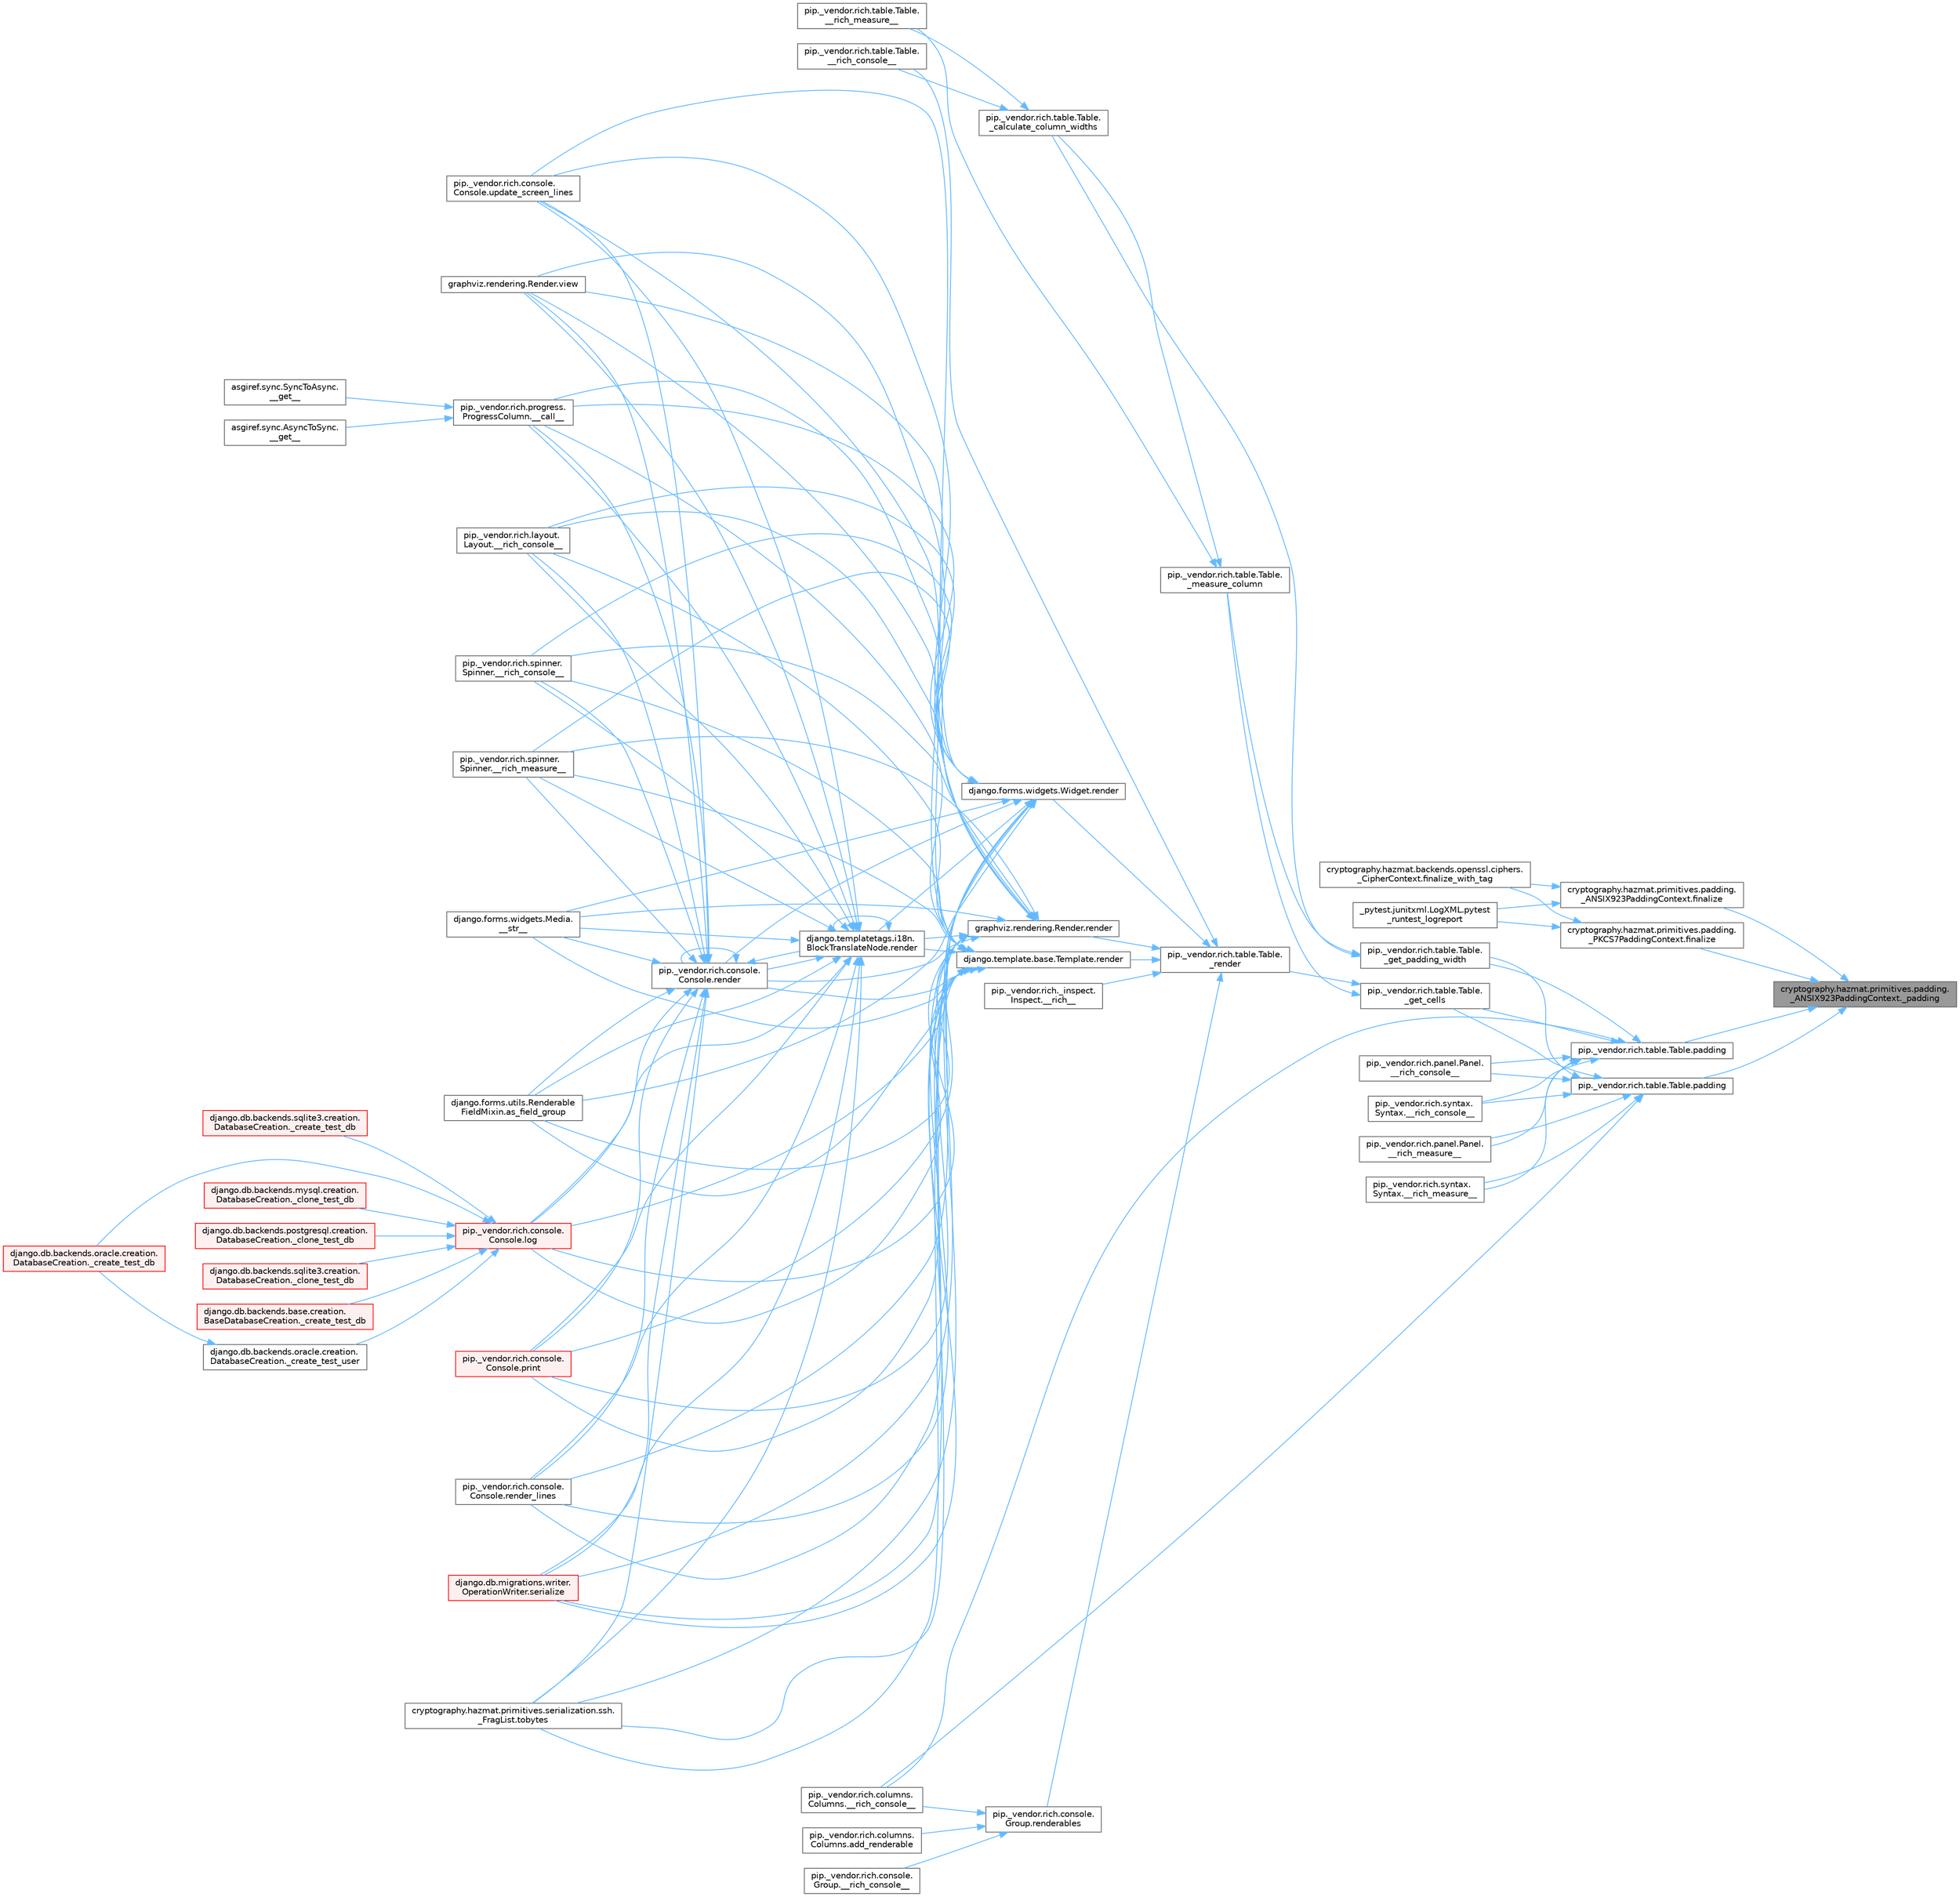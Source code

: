 digraph "cryptography.hazmat.primitives.padding._ANSIX923PaddingContext._padding"
{
 // LATEX_PDF_SIZE
  bgcolor="transparent";
  edge [fontname=Helvetica,fontsize=10,labelfontname=Helvetica,labelfontsize=10];
  node [fontname=Helvetica,fontsize=10,shape=box,height=0.2,width=0.4];
  rankdir="RL";
  Node1 [id="Node000001",label="cryptography.hazmat.primitives.padding.\l_ANSIX923PaddingContext._padding",height=0.2,width=0.4,color="gray40", fillcolor="grey60", style="filled", fontcolor="black",tooltip=" "];
  Node1 -> Node2 [id="edge1_Node000001_Node000002",dir="back",color="steelblue1",style="solid",tooltip=" "];
  Node2 [id="Node000002",label="cryptography.hazmat.primitives.padding.\l_ANSIX923PaddingContext.finalize",height=0.2,width=0.4,color="grey40", fillcolor="white", style="filled",URL="$classcryptography_1_1hazmat_1_1primitives_1_1padding_1_1___a_n_s_i_x923_padding_context.html#a97148e5787bf477a0958710d9bc8624e",tooltip=" "];
  Node2 -> Node3 [id="edge2_Node000002_Node000003",dir="back",color="steelblue1",style="solid",tooltip=" "];
  Node3 [id="Node000003",label="cryptography.hazmat.backends.openssl.ciphers.\l_CipherContext.finalize_with_tag",height=0.2,width=0.4,color="grey40", fillcolor="white", style="filled",URL="$classcryptography_1_1hazmat_1_1backends_1_1openssl_1_1ciphers_1_1___cipher_context.html#aae08819b6b72f78215e57f1365a034af",tooltip=" "];
  Node2 -> Node4 [id="edge3_Node000002_Node000004",dir="back",color="steelblue1",style="solid",tooltip=" "];
  Node4 [id="Node000004",label="_pytest.junitxml.LogXML.pytest\l_runtest_logreport",height=0.2,width=0.4,color="grey40", fillcolor="white", style="filled",URL="$class__pytest_1_1junitxml_1_1_log_x_m_l.html#aff5cb9810fd4071387c7b1b8ce408b5f",tooltip=" "];
  Node1 -> Node5 [id="edge4_Node000001_Node000005",dir="back",color="steelblue1",style="solid",tooltip=" "];
  Node5 [id="Node000005",label="cryptography.hazmat.primitives.padding.\l_PKCS7PaddingContext.finalize",height=0.2,width=0.4,color="grey40", fillcolor="white", style="filled",URL="$classcryptography_1_1hazmat_1_1primitives_1_1padding_1_1___p_k_c_s7_padding_context.html#a2881fe88b78a27da2f0cf001ee388b67",tooltip=" "];
  Node5 -> Node3 [id="edge5_Node000005_Node000003",dir="back",color="steelblue1",style="solid",tooltip=" "];
  Node5 -> Node4 [id="edge6_Node000005_Node000004",dir="back",color="steelblue1",style="solid",tooltip=" "];
  Node1 -> Node6 [id="edge7_Node000001_Node000006",dir="back",color="steelblue1",style="solid",tooltip=" "];
  Node6 [id="Node000006",label="pip._vendor.rich.table.Table.padding",height=0.2,width=0.4,color="grey40", fillcolor="white", style="filled",URL="$classpip_1_1__vendor_1_1rich_1_1table_1_1_table.html#a62d6f94f283bd96d4d7d97fa78803afc",tooltip=" "];
  Node6 -> Node7 [id="edge8_Node000006_Node000007",dir="back",color="steelblue1",style="solid",tooltip=" "];
  Node7 [id="Node000007",label="pip._vendor.rich.columns.\lColumns.__rich_console__",height=0.2,width=0.4,color="grey40", fillcolor="white", style="filled",URL="$classpip_1_1__vendor_1_1rich_1_1columns_1_1_columns.html#aaae297ec38827f15d1d15327be4e4a12",tooltip=" "];
  Node6 -> Node8 [id="edge9_Node000006_Node000008",dir="back",color="steelblue1",style="solid",tooltip=" "];
  Node8 [id="Node000008",label="pip._vendor.rich.panel.Panel.\l__rich_console__",height=0.2,width=0.4,color="grey40", fillcolor="white", style="filled",URL="$classpip_1_1__vendor_1_1rich_1_1panel_1_1_panel.html#a6c612abd2dc827e0625fba926d709fb6",tooltip=" "];
  Node6 -> Node9 [id="edge10_Node000006_Node000009",dir="back",color="steelblue1",style="solid",tooltip=" "];
  Node9 [id="Node000009",label="pip._vendor.rich.syntax.\lSyntax.__rich_console__",height=0.2,width=0.4,color="grey40", fillcolor="white", style="filled",URL="$classpip_1_1__vendor_1_1rich_1_1syntax_1_1_syntax.html#a7a3533316eeb2c8f52d8d1b48d8c6a15",tooltip=" "];
  Node6 -> Node10 [id="edge11_Node000006_Node000010",dir="back",color="steelblue1",style="solid",tooltip=" "];
  Node10 [id="Node000010",label="pip._vendor.rich.panel.Panel.\l__rich_measure__",height=0.2,width=0.4,color="grey40", fillcolor="white", style="filled",URL="$classpip_1_1__vendor_1_1rich_1_1panel_1_1_panel.html#afe0c3ee9c576add635acabbcabd69263",tooltip=" "];
  Node6 -> Node11 [id="edge12_Node000006_Node000011",dir="back",color="steelblue1",style="solid",tooltip=" "];
  Node11 [id="Node000011",label="pip._vendor.rich.syntax.\lSyntax.__rich_measure__",height=0.2,width=0.4,color="grey40", fillcolor="white", style="filled",URL="$classpip_1_1__vendor_1_1rich_1_1syntax_1_1_syntax.html#a0766dabe695b51e3072f93e552c0cc6a",tooltip=" "];
  Node6 -> Node12 [id="edge13_Node000006_Node000012",dir="back",color="steelblue1",style="solid",tooltip=" "];
  Node12 [id="Node000012",label="pip._vendor.rich.table.Table.\l_get_cells",height=0.2,width=0.4,color="grey40", fillcolor="white", style="filled",URL="$classpip_1_1__vendor_1_1rich_1_1table_1_1_table.html#a5e076732d70beb425933256f2cb43aed",tooltip=" "];
  Node12 -> Node13 [id="edge14_Node000012_Node000013",dir="back",color="steelblue1",style="solid",tooltip=" "];
  Node13 [id="Node000013",label="pip._vendor.rich.table.Table.\l_measure_column",height=0.2,width=0.4,color="grey40", fillcolor="white", style="filled",URL="$classpip_1_1__vendor_1_1rich_1_1table_1_1_table.html#a54cd19e38d0512a7763e4ff76f2d2bb3",tooltip=" "];
  Node13 -> Node14 [id="edge15_Node000013_Node000014",dir="back",color="steelblue1",style="solid",tooltip=" "];
  Node14 [id="Node000014",label="pip._vendor.rich.table.Table.\l__rich_measure__",height=0.2,width=0.4,color="grey40", fillcolor="white", style="filled",URL="$classpip_1_1__vendor_1_1rich_1_1table_1_1_table.html#afbe8586cf3a9614489b98d933209e565",tooltip=" "];
  Node13 -> Node15 [id="edge16_Node000013_Node000015",dir="back",color="steelblue1",style="solid",tooltip=" "];
  Node15 [id="Node000015",label="pip._vendor.rich.table.Table.\l_calculate_column_widths",height=0.2,width=0.4,color="grey40", fillcolor="white", style="filled",URL="$classpip_1_1__vendor_1_1rich_1_1table_1_1_table.html#adf63b859a06982f1fd9929c875f7ec87",tooltip=" "];
  Node15 -> Node16 [id="edge17_Node000015_Node000016",dir="back",color="steelblue1",style="solid",tooltip=" "];
  Node16 [id="Node000016",label="pip._vendor.rich.table.Table.\l__rich_console__",height=0.2,width=0.4,color="grey40", fillcolor="white", style="filled",URL="$classpip_1_1__vendor_1_1rich_1_1table_1_1_table.html#a2f2edbc2bf733432a76f68de9e1c2e62",tooltip=" "];
  Node15 -> Node14 [id="edge18_Node000015_Node000014",dir="back",color="steelblue1",style="solid",tooltip=" "];
  Node12 -> Node17 [id="edge19_Node000012_Node000017",dir="back",color="steelblue1",style="solid",tooltip=" "];
  Node17 [id="Node000017",label="pip._vendor.rich.table.Table.\l_render",height=0.2,width=0.4,color="grey40", fillcolor="white", style="filled",URL="$classpip_1_1__vendor_1_1rich_1_1table_1_1_table.html#a84063b329b88480f38f02ba7aabbbf4a",tooltip=" "];
  Node17 -> Node18 [id="edge20_Node000017_Node000018",dir="back",color="steelblue1",style="solid",tooltip=" "];
  Node18 [id="Node000018",label="pip._vendor.rich._inspect.\lInspect.__rich__",height=0.2,width=0.4,color="grey40", fillcolor="white", style="filled",URL="$classpip_1_1__vendor_1_1rich_1_1__inspect_1_1_inspect.html#a0b0d4a251462e02e3a981dab1b534825",tooltip=" "];
  Node17 -> Node16 [id="edge21_Node000017_Node000016",dir="back",color="steelblue1",style="solid",tooltip=" "];
  Node17 -> Node19 [id="edge22_Node000017_Node000019",dir="back",color="steelblue1",style="solid",tooltip=" "];
  Node19 [id="Node000019",label="django.forms.widgets.Widget.render",height=0.2,width=0.4,color="grey40", fillcolor="white", style="filled",URL="$classdjango_1_1forms_1_1widgets_1_1_widget.html#a972266d3972b64c404467dea8d6e2809",tooltip=" "];
  Node19 -> Node20 [id="edge23_Node000019_Node000020",dir="back",color="steelblue1",style="solid",tooltip=" "];
  Node20 [id="Node000020",label="pip._vendor.rich.progress.\lProgressColumn.__call__",height=0.2,width=0.4,color="grey40", fillcolor="white", style="filled",URL="$classpip_1_1__vendor_1_1rich_1_1progress_1_1_progress_column.html#ae0c399be74222f949edb0fa5324cf6ea",tooltip=" "];
  Node20 -> Node21 [id="edge24_Node000020_Node000021",dir="back",color="steelblue1",style="solid",tooltip=" "];
  Node21 [id="Node000021",label="asgiref.sync.AsyncToSync.\l__get__",height=0.2,width=0.4,color="grey40", fillcolor="white", style="filled",URL="$classasgiref_1_1sync_1_1_async_to_sync.html#a23e9ef7a73da98dad9e3f4e65846969b",tooltip=" "];
  Node20 -> Node22 [id="edge25_Node000020_Node000022",dir="back",color="steelblue1",style="solid",tooltip=" "];
  Node22 [id="Node000022",label="asgiref.sync.SyncToAsync.\l__get__",height=0.2,width=0.4,color="grey40", fillcolor="white", style="filled",URL="$classasgiref_1_1sync_1_1_sync_to_async.html#aebdfbe3f01079a529fd2f39810597381",tooltip=" "];
  Node19 -> Node23 [id="edge26_Node000019_Node000023",dir="back",color="steelblue1",style="solid",tooltip=" "];
  Node23 [id="Node000023",label="pip._vendor.rich.layout.\lLayout.__rich_console__",height=0.2,width=0.4,color="grey40", fillcolor="white", style="filled",URL="$classpip_1_1__vendor_1_1rich_1_1layout_1_1_layout.html#ac39cb3d17d2b0324ee1b0dada41a3ebd",tooltip=" "];
  Node19 -> Node24 [id="edge27_Node000019_Node000024",dir="back",color="steelblue1",style="solid",tooltip=" "];
  Node24 [id="Node000024",label="pip._vendor.rich.spinner.\lSpinner.__rich_console__",height=0.2,width=0.4,color="grey40", fillcolor="white", style="filled",URL="$classpip_1_1__vendor_1_1rich_1_1spinner_1_1_spinner.html#a6883d8dced19ac48d4dfc74f776357fd",tooltip=" "];
  Node19 -> Node25 [id="edge28_Node000019_Node000025",dir="back",color="steelblue1",style="solid",tooltip=" "];
  Node25 [id="Node000025",label="pip._vendor.rich.spinner.\lSpinner.__rich_measure__",height=0.2,width=0.4,color="grey40", fillcolor="white", style="filled",URL="$classpip_1_1__vendor_1_1rich_1_1spinner_1_1_spinner.html#a89745682c823c44a31bae8e8d07869f5",tooltip=" "];
  Node19 -> Node26 [id="edge29_Node000019_Node000026",dir="back",color="steelblue1",style="solid",tooltip=" "];
  Node26 [id="Node000026",label="django.forms.widgets.Media.\l__str__",height=0.2,width=0.4,color="grey40", fillcolor="white", style="filled",URL="$classdjango_1_1forms_1_1widgets_1_1_media.html#ae1651710548a7d9f14f036d035012d21",tooltip=" "];
  Node19 -> Node27 [id="edge30_Node000019_Node000027",dir="back",color="steelblue1",style="solid",tooltip=" "];
  Node27 [id="Node000027",label="django.forms.utils.Renderable\lFieldMixin.as_field_group",height=0.2,width=0.4,color="grey40", fillcolor="white", style="filled",URL="$classdjango_1_1forms_1_1utils_1_1_renderable_field_mixin.html#a1e9a1b4f790ea694431554267fd5d74c",tooltip=" "];
  Node19 -> Node28 [id="edge31_Node000019_Node000028",dir="back",color="steelblue1",style="solid",tooltip=" "];
  Node28 [id="Node000028",label="pip._vendor.rich.console.\lConsole.log",height=0.2,width=0.4,color="red", fillcolor="#FFF0F0", style="filled",URL="$classpip_1_1__vendor_1_1rich_1_1console_1_1_console.html#af9c77e39f9413fc2b134c60cfa23b0f1",tooltip=" "];
  Node28 -> Node29 [id="edge32_Node000028_Node000029",dir="back",color="steelblue1",style="solid",tooltip=" "];
  Node29 [id="Node000029",label="django.db.backends.mysql.creation.\lDatabaseCreation._clone_test_db",height=0.2,width=0.4,color="red", fillcolor="#FFF0F0", style="filled",URL="$classdjango_1_1db_1_1backends_1_1mysql_1_1creation_1_1_database_creation.html#ab4d99b6a9b6a81141d0fba9440d91619",tooltip=" "];
  Node28 -> Node31 [id="edge33_Node000028_Node000031",dir="back",color="steelblue1",style="solid",tooltip=" "];
  Node31 [id="Node000031",label="django.db.backends.postgresql.creation.\lDatabaseCreation._clone_test_db",height=0.2,width=0.4,color="red", fillcolor="#FFF0F0", style="filled",URL="$classdjango_1_1db_1_1backends_1_1postgresql_1_1creation_1_1_database_creation.html#ab57e8a2ba94a8a4888fd435036b4c322",tooltip=" "];
  Node28 -> Node32 [id="edge34_Node000028_Node000032",dir="back",color="steelblue1",style="solid",tooltip=" "];
  Node32 [id="Node000032",label="django.db.backends.sqlite3.creation.\lDatabaseCreation._clone_test_db",height=0.2,width=0.4,color="red", fillcolor="#FFF0F0", style="filled",URL="$classdjango_1_1db_1_1backends_1_1sqlite3_1_1creation_1_1_database_creation.html#a43a28bd11187e2b0677fd0be7643387b",tooltip=" "];
  Node28 -> Node33 [id="edge35_Node000028_Node000033",dir="back",color="steelblue1",style="solid",tooltip=" "];
  Node33 [id="Node000033",label="django.db.backends.base.creation.\lBaseDatabaseCreation._create_test_db",height=0.2,width=0.4,color="red", fillcolor="#FFF0F0", style="filled",URL="$classdjango_1_1db_1_1backends_1_1base_1_1creation_1_1_base_database_creation.html#a3782aff49b95503af2f0e518a10dc22d",tooltip=" "];
  Node28 -> Node35 [id="edge36_Node000028_Node000035",dir="back",color="steelblue1",style="solid",tooltip=" "];
  Node35 [id="Node000035",label="django.db.backends.oracle.creation.\lDatabaseCreation._create_test_db",height=0.2,width=0.4,color="red", fillcolor="#FFF0F0", style="filled",URL="$classdjango_1_1db_1_1backends_1_1oracle_1_1creation_1_1_database_creation.html#aea03f2099a0f6691226755c6b60c133f",tooltip=" "];
  Node28 -> Node36 [id="edge37_Node000028_Node000036",dir="back",color="steelblue1",style="solid",tooltip=" "];
  Node36 [id="Node000036",label="django.db.backends.sqlite3.creation.\lDatabaseCreation._create_test_db",height=0.2,width=0.4,color="red", fillcolor="#FFF0F0", style="filled",URL="$classdjango_1_1db_1_1backends_1_1sqlite3_1_1creation_1_1_database_creation.html#a67d2c057a1e604f78b379e63cd6bff28",tooltip=" "];
  Node28 -> Node37 [id="edge38_Node000028_Node000037",dir="back",color="steelblue1",style="solid",tooltip=" "];
  Node37 [id="Node000037",label="django.db.backends.oracle.creation.\lDatabaseCreation._create_test_user",height=0.2,width=0.4,color="grey40", fillcolor="white", style="filled",URL="$classdjango_1_1db_1_1backends_1_1oracle_1_1creation_1_1_database_creation.html#a59ea754a7f0af2c6d24086c033e1a0dd",tooltip=" "];
  Node37 -> Node35 [id="edge39_Node000037_Node000035",dir="back",color="steelblue1",style="solid",tooltip=" "];
  Node19 -> Node448 [id="edge40_Node000019_Node000448",dir="back",color="steelblue1",style="solid",tooltip=" "];
  Node448 [id="Node000448",label="pip._vendor.rich.console.\lConsole.print",height=0.2,width=0.4,color="red", fillcolor="#FFF0F0", style="filled",URL="$classpip_1_1__vendor_1_1rich_1_1console_1_1_console.html#af954370cdbb49236b597f2c11064549d",tooltip=" "];
  Node19 -> Node530 [id="edge41_Node000019_Node000530",dir="back",color="steelblue1",style="solid",tooltip=" "];
  Node530 [id="Node000530",label="django.templatetags.i18n.\lBlockTranslateNode.render",height=0.2,width=0.4,color="grey40", fillcolor="white", style="filled",URL="$classdjango_1_1templatetags_1_1i18n_1_1_block_translate_node.html#aaf05bebfd02c1c4b676387ada0357832",tooltip=" "];
  Node530 -> Node20 [id="edge42_Node000530_Node000020",dir="back",color="steelblue1",style="solid",tooltip=" "];
  Node530 -> Node23 [id="edge43_Node000530_Node000023",dir="back",color="steelblue1",style="solid",tooltip=" "];
  Node530 -> Node24 [id="edge44_Node000530_Node000024",dir="back",color="steelblue1",style="solid",tooltip=" "];
  Node530 -> Node25 [id="edge45_Node000530_Node000025",dir="back",color="steelblue1",style="solid",tooltip=" "];
  Node530 -> Node26 [id="edge46_Node000530_Node000026",dir="back",color="steelblue1",style="solid",tooltip=" "];
  Node530 -> Node27 [id="edge47_Node000530_Node000027",dir="back",color="steelblue1",style="solid",tooltip=" "];
  Node530 -> Node28 [id="edge48_Node000530_Node000028",dir="back",color="steelblue1",style="solid",tooltip=" "];
  Node530 -> Node448 [id="edge49_Node000530_Node000448",dir="back",color="steelblue1",style="solid",tooltip=" "];
  Node530 -> Node530 [id="edge50_Node000530_Node000530",dir="back",color="steelblue1",style="solid",tooltip=" "];
  Node530 -> Node531 [id="edge51_Node000530_Node000531",dir="back",color="steelblue1",style="solid",tooltip=" "];
  Node531 [id="Node000531",label="pip._vendor.rich.console.\lConsole.render",height=0.2,width=0.4,color="grey40", fillcolor="white", style="filled",URL="$classpip_1_1__vendor_1_1rich_1_1console_1_1_console.html#a9551b8254c573105adde80622393a938",tooltip=" "];
  Node531 -> Node20 [id="edge52_Node000531_Node000020",dir="back",color="steelblue1",style="solid",tooltip=" "];
  Node531 -> Node23 [id="edge53_Node000531_Node000023",dir="back",color="steelblue1",style="solid",tooltip=" "];
  Node531 -> Node24 [id="edge54_Node000531_Node000024",dir="back",color="steelblue1",style="solid",tooltip=" "];
  Node531 -> Node25 [id="edge55_Node000531_Node000025",dir="back",color="steelblue1",style="solid",tooltip=" "];
  Node531 -> Node26 [id="edge56_Node000531_Node000026",dir="back",color="steelblue1",style="solid",tooltip=" "];
  Node531 -> Node27 [id="edge57_Node000531_Node000027",dir="back",color="steelblue1",style="solid",tooltip=" "];
  Node531 -> Node28 [id="edge58_Node000531_Node000028",dir="back",color="steelblue1",style="solid",tooltip=" "];
  Node531 -> Node448 [id="edge59_Node000531_Node000448",dir="back",color="steelblue1",style="solid",tooltip=" "];
  Node531 -> Node530 [id="edge60_Node000531_Node000530",dir="back",color="steelblue1",style="solid",tooltip=" "];
  Node531 -> Node531 [id="edge61_Node000531_Node000531",dir="back",color="steelblue1",style="solid",tooltip=" "];
  Node531 -> Node532 [id="edge62_Node000531_Node000532",dir="back",color="steelblue1",style="solid",tooltip=" "];
  Node532 [id="Node000532",label="pip._vendor.rich.console.\lConsole.render_lines",height=0.2,width=0.4,color="grey40", fillcolor="white", style="filled",URL="$classpip_1_1__vendor_1_1rich_1_1console_1_1_console.html#a5818808a49db20c5bee6986425f96f14",tooltip=" "];
  Node531 -> Node533 [id="edge63_Node000531_Node000533",dir="back",color="steelblue1",style="solid",tooltip=" "];
  Node533 [id="Node000533",label="django.db.migrations.writer.\lOperationWriter.serialize",height=0.2,width=0.4,color="red", fillcolor="#FFF0F0", style="filled",URL="$classdjango_1_1db_1_1migrations_1_1writer_1_1_operation_writer.html#a866e8d13e1c54a35d74e9a6b0383b2f8",tooltip=" "];
  Node531 -> Node603 [id="edge64_Node000531_Node000603",dir="back",color="steelblue1",style="solid",tooltip=" "];
  Node603 [id="Node000603",label="cryptography.hazmat.primitives.serialization.ssh.\l_FragList.tobytes",height=0.2,width=0.4,color="grey40", fillcolor="white", style="filled",URL="$classcryptography_1_1hazmat_1_1primitives_1_1serialization_1_1ssh_1_1___frag_list.html#a195dd4e7c741624829a13af53fa3de38",tooltip=" "];
  Node531 -> Node604 [id="edge65_Node000531_Node000604",dir="back",color="steelblue1",style="solid",tooltip=" "];
  Node604 [id="Node000604",label="pip._vendor.rich.console.\lConsole.update_screen_lines",height=0.2,width=0.4,color="grey40", fillcolor="white", style="filled",URL="$classpip_1_1__vendor_1_1rich_1_1console_1_1_console.html#a21cfe5af86ec7533f23d45fe2969817e",tooltip=" "];
  Node531 -> Node605 [id="edge66_Node000531_Node000605",dir="back",color="steelblue1",style="solid",tooltip=" "];
  Node605 [id="Node000605",label="graphviz.rendering.Render.view",height=0.2,width=0.4,color="grey40", fillcolor="white", style="filled",URL="$classgraphviz_1_1rendering_1_1_render.html#a53169c422996b9a7e92b5580c13914e2",tooltip=" "];
  Node530 -> Node532 [id="edge67_Node000530_Node000532",dir="back",color="steelblue1",style="solid",tooltip=" "];
  Node530 -> Node533 [id="edge68_Node000530_Node000533",dir="back",color="steelblue1",style="solid",tooltip=" "];
  Node530 -> Node603 [id="edge69_Node000530_Node000603",dir="back",color="steelblue1",style="solid",tooltip=" "];
  Node530 -> Node604 [id="edge70_Node000530_Node000604",dir="back",color="steelblue1",style="solid",tooltip=" "];
  Node530 -> Node605 [id="edge71_Node000530_Node000605",dir="back",color="steelblue1",style="solid",tooltip=" "];
  Node19 -> Node531 [id="edge72_Node000019_Node000531",dir="back",color="steelblue1",style="solid",tooltip=" "];
  Node19 -> Node532 [id="edge73_Node000019_Node000532",dir="back",color="steelblue1",style="solid",tooltip=" "];
  Node19 -> Node533 [id="edge74_Node000019_Node000533",dir="back",color="steelblue1",style="solid",tooltip=" "];
  Node19 -> Node603 [id="edge75_Node000019_Node000603",dir="back",color="steelblue1",style="solid",tooltip=" "];
  Node19 -> Node604 [id="edge76_Node000019_Node000604",dir="back",color="steelblue1",style="solid",tooltip=" "];
  Node19 -> Node605 [id="edge77_Node000019_Node000605",dir="back",color="steelblue1",style="solid",tooltip=" "];
  Node17 -> Node602 [id="edge78_Node000017_Node000602",dir="back",color="steelblue1",style="solid",tooltip=" "];
  Node602 [id="Node000602",label="django.template.base.Template.render",height=0.2,width=0.4,color="grey40", fillcolor="white", style="filled",URL="$classdjango_1_1template_1_1base_1_1_template.html#abe9da3fa5f3e752f185c33415a9e785a",tooltip=" "];
  Node602 -> Node20 [id="edge79_Node000602_Node000020",dir="back",color="steelblue1",style="solid",tooltip=" "];
  Node602 -> Node23 [id="edge80_Node000602_Node000023",dir="back",color="steelblue1",style="solid",tooltip=" "];
  Node602 -> Node24 [id="edge81_Node000602_Node000024",dir="back",color="steelblue1",style="solid",tooltip=" "];
  Node602 -> Node25 [id="edge82_Node000602_Node000025",dir="back",color="steelblue1",style="solid",tooltip=" "];
  Node602 -> Node26 [id="edge83_Node000602_Node000026",dir="back",color="steelblue1",style="solid",tooltip=" "];
  Node602 -> Node27 [id="edge84_Node000602_Node000027",dir="back",color="steelblue1",style="solid",tooltip=" "];
  Node602 -> Node28 [id="edge85_Node000602_Node000028",dir="back",color="steelblue1",style="solid",tooltip=" "];
  Node602 -> Node448 [id="edge86_Node000602_Node000448",dir="back",color="steelblue1",style="solid",tooltip=" "];
  Node602 -> Node530 [id="edge87_Node000602_Node000530",dir="back",color="steelblue1",style="solid",tooltip=" "];
  Node602 -> Node531 [id="edge88_Node000602_Node000531",dir="back",color="steelblue1",style="solid",tooltip=" "];
  Node602 -> Node532 [id="edge89_Node000602_Node000532",dir="back",color="steelblue1",style="solid",tooltip=" "];
  Node602 -> Node533 [id="edge90_Node000602_Node000533",dir="back",color="steelblue1",style="solid",tooltip=" "];
  Node602 -> Node603 [id="edge91_Node000602_Node000603",dir="back",color="steelblue1",style="solid",tooltip=" "];
  Node602 -> Node604 [id="edge92_Node000602_Node000604",dir="back",color="steelblue1",style="solid",tooltip=" "];
  Node602 -> Node605 [id="edge93_Node000602_Node000605",dir="back",color="steelblue1",style="solid",tooltip=" "];
  Node17 -> Node529 [id="edge94_Node000017_Node000529",dir="back",color="steelblue1",style="solid",tooltip=" "];
  Node529 [id="Node000529",label="graphviz.rendering.Render.render",height=0.2,width=0.4,color="grey40", fillcolor="white", style="filled",URL="$classgraphviz_1_1rendering_1_1_render.html#a0249d6538d64a6b59b1bed64d4636456",tooltip=" "];
  Node529 -> Node20 [id="edge95_Node000529_Node000020",dir="back",color="steelblue1",style="solid",tooltip=" "];
  Node529 -> Node23 [id="edge96_Node000529_Node000023",dir="back",color="steelblue1",style="solid",tooltip=" "];
  Node529 -> Node24 [id="edge97_Node000529_Node000024",dir="back",color="steelblue1",style="solid",tooltip=" "];
  Node529 -> Node25 [id="edge98_Node000529_Node000025",dir="back",color="steelblue1",style="solid",tooltip=" "];
  Node529 -> Node26 [id="edge99_Node000529_Node000026",dir="back",color="steelblue1",style="solid",tooltip=" "];
  Node529 -> Node27 [id="edge100_Node000529_Node000027",dir="back",color="steelblue1",style="solid",tooltip=" "];
  Node529 -> Node28 [id="edge101_Node000529_Node000028",dir="back",color="steelblue1",style="solid",tooltip=" "];
  Node529 -> Node448 [id="edge102_Node000529_Node000448",dir="back",color="steelblue1",style="solid",tooltip=" "];
  Node529 -> Node530 [id="edge103_Node000529_Node000530",dir="back",color="steelblue1",style="solid",tooltip=" "];
  Node529 -> Node531 [id="edge104_Node000529_Node000531",dir="back",color="steelblue1",style="solid",tooltip=" "];
  Node529 -> Node532 [id="edge105_Node000529_Node000532",dir="back",color="steelblue1",style="solid",tooltip=" "];
  Node529 -> Node533 [id="edge106_Node000529_Node000533",dir="back",color="steelblue1",style="solid",tooltip=" "];
  Node529 -> Node603 [id="edge107_Node000529_Node000603",dir="back",color="steelblue1",style="solid",tooltip=" "];
  Node529 -> Node604 [id="edge108_Node000529_Node000604",dir="back",color="steelblue1",style="solid",tooltip=" "];
  Node529 -> Node605 [id="edge109_Node000529_Node000605",dir="back",color="steelblue1",style="solid",tooltip=" "];
  Node17 -> Node606 [id="edge110_Node000017_Node000606",dir="back",color="steelblue1",style="solid",tooltip=" "];
  Node606 [id="Node000606",label="pip._vendor.rich.console.\lGroup.renderables",height=0.2,width=0.4,color="grey40", fillcolor="white", style="filled",URL="$classpip_1_1__vendor_1_1rich_1_1console_1_1_group.html#ad357a1cdeca2e6fd345e052903d32622",tooltip=" "];
  Node606 -> Node7 [id="edge111_Node000606_Node000007",dir="back",color="steelblue1",style="solid",tooltip=" "];
  Node606 -> Node607 [id="edge112_Node000606_Node000607",dir="back",color="steelblue1",style="solid",tooltip=" "];
  Node607 [id="Node000607",label="pip._vendor.rich.console.\lGroup.__rich_console__",height=0.2,width=0.4,color="grey40", fillcolor="white", style="filled",URL="$classpip_1_1__vendor_1_1rich_1_1console_1_1_group.html#ab8fca649d3c850eb1eb45a62ed5dec74",tooltip=" "];
  Node606 -> Node608 [id="edge113_Node000606_Node000608",dir="back",color="steelblue1",style="solid",tooltip=" "];
  Node608 [id="Node000608",label="pip._vendor.rich.columns.\lColumns.add_renderable",height=0.2,width=0.4,color="grey40", fillcolor="white", style="filled",URL="$classpip_1_1__vendor_1_1rich_1_1columns_1_1_columns.html#a5b8ddc61f22aeb02f56b9620f603278b",tooltip=" "];
  Node6 -> Node3188 [id="edge114_Node000006_Node003188",dir="back",color="steelblue1",style="solid",tooltip=" "];
  Node3188 [id="Node003188",label="pip._vendor.rich.table.Table.\l_get_padding_width",height=0.2,width=0.4,color="grey40", fillcolor="white", style="filled",URL="$classpip_1_1__vendor_1_1rich_1_1table_1_1_table.html#aebc7203dcddc4f8b43a61904a2ac0cac",tooltip=" "];
  Node3188 -> Node15 [id="edge115_Node003188_Node000015",dir="back",color="steelblue1",style="solid",tooltip=" "];
  Node3188 -> Node13 [id="edge116_Node003188_Node000013",dir="back",color="steelblue1",style="solid",tooltip=" "];
  Node1 -> Node3189 [id="edge117_Node000001_Node003189",dir="back",color="steelblue1",style="solid",tooltip=" "];
  Node3189 [id="Node003189",label="pip._vendor.rich.table.Table.padding",height=0.2,width=0.4,color="grey40", fillcolor="white", style="filled",URL="$classpip_1_1__vendor_1_1rich_1_1table_1_1_table.html#a988b91070d0a1b1ceb832312512f2caf",tooltip=" "];
  Node3189 -> Node7 [id="edge118_Node003189_Node000007",dir="back",color="steelblue1",style="solid",tooltip=" "];
  Node3189 -> Node8 [id="edge119_Node003189_Node000008",dir="back",color="steelblue1",style="solid",tooltip=" "];
  Node3189 -> Node9 [id="edge120_Node003189_Node000009",dir="back",color="steelblue1",style="solid",tooltip=" "];
  Node3189 -> Node10 [id="edge121_Node003189_Node000010",dir="back",color="steelblue1",style="solid",tooltip=" "];
  Node3189 -> Node11 [id="edge122_Node003189_Node000011",dir="back",color="steelblue1",style="solid",tooltip=" "];
  Node3189 -> Node12 [id="edge123_Node003189_Node000012",dir="back",color="steelblue1",style="solid",tooltip=" "];
  Node3189 -> Node3188 [id="edge124_Node003189_Node003188",dir="back",color="steelblue1",style="solid",tooltip=" "];
}

